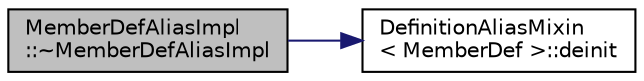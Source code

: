 digraph "MemberDefAliasImpl::~MemberDefAliasImpl"
{
 // LATEX_PDF_SIZE
  edge [fontname="Helvetica",fontsize="10",labelfontname="Helvetica",labelfontsize="10"];
  node [fontname="Helvetica",fontsize="10",shape=record];
  rankdir="LR";
  Node1 [label="MemberDefAliasImpl\l::~MemberDefAliasImpl",height=0.2,width=0.4,color="black", fillcolor="grey75", style="filled", fontcolor="black",tooltip=" "];
  Node1 -> Node2 [color="midnightblue",fontsize="10",style="solid"];
  Node2 [label="DefinitionAliasMixin\l\< MemberDef \>::deinit",height=0.2,width=0.4,color="black", fillcolor="white", style="filled",URL="$classDefinitionAliasMixin.html#a42da11d9a116f204cf848b3bceb1608f",tooltip=" "];
}

